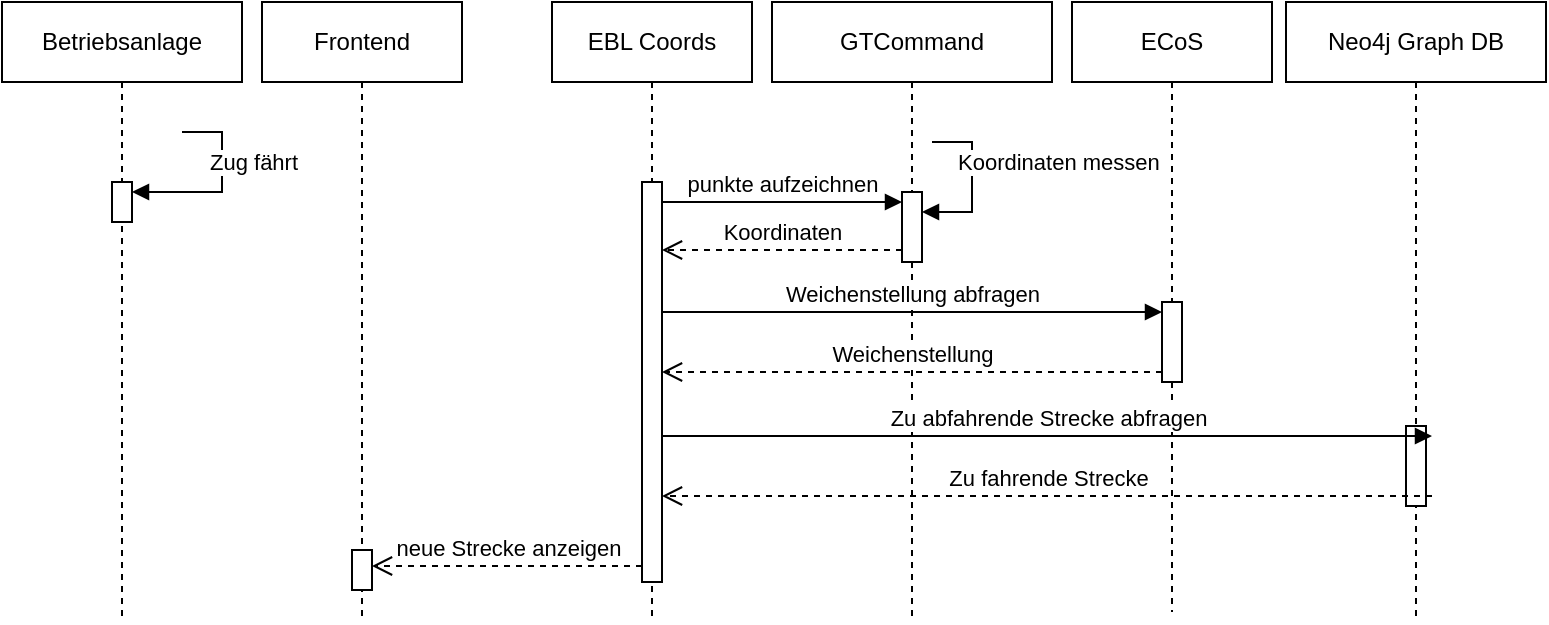 <mxfile version="23.1.8" type="github">
  <diagram name="Page-1" id="AWUMhM5HRCGWLdfMc1d9">
    <mxGraphModel dx="1176" dy="630" grid="1" gridSize="10" guides="1" tooltips="1" connect="1" arrows="1" fold="1" page="1" pageScale="1" pageWidth="850" pageHeight="1100" math="0" shadow="0">
      <root>
        <mxCell id="0" />
        <mxCell id="1" parent="0" />
        <mxCell id="7S9XfjntvtMMdYPAHYrr-1" value="Neo4j Graph DB" style="shape=umlLifeline;perimeter=lifelinePerimeter;whiteSpace=wrap;html=1;container=1;dropTarget=0;collapsible=0;recursiveResize=0;outlineConnect=0;portConstraint=eastwest;newEdgeStyle={&quot;curved&quot;:0,&quot;rounded&quot;:0};" parent="1" vertex="1">
          <mxGeometry x="652" y="5" width="130" height="310" as="geometry" />
        </mxCell>
        <mxCell id="idhhOFDxXZSViwt3V-x8-15" value="" style="html=1;points=[[0,0,0,0,5],[0,1,0,0,-5],[1,0,0,0,5],[1,1,0,0,-5]];perimeter=orthogonalPerimeter;outlineConnect=0;targetShapes=umlLifeline;portConstraint=eastwest;newEdgeStyle={&quot;curved&quot;:0,&quot;rounded&quot;:0};" vertex="1" parent="7S9XfjntvtMMdYPAHYrr-1">
          <mxGeometry x="60" y="212" width="10" height="40" as="geometry" />
        </mxCell>
        <mxCell id="7S9XfjntvtMMdYPAHYrr-3" value="EBL Coords" style="shape=umlLifeline;perimeter=lifelinePerimeter;whiteSpace=wrap;html=1;container=1;dropTarget=0;collapsible=0;recursiveResize=0;outlineConnect=0;portConstraint=eastwest;newEdgeStyle={&quot;curved&quot;:0,&quot;rounded&quot;:0};" parent="1" vertex="1">
          <mxGeometry x="285" y="5" width="100" height="310" as="geometry" />
        </mxCell>
        <mxCell id="idhhOFDxXZSViwt3V-x8-5" value="" style="html=1;points=[[0,0,0,0,5],[0,1,0,0,-5],[1,0,0,0,5],[1,1,0,0,-5]];perimeter=orthogonalPerimeter;outlineConnect=0;targetShapes=umlLifeline;portConstraint=eastwest;newEdgeStyle={&quot;curved&quot;:0,&quot;rounded&quot;:0};" vertex="1" parent="7S9XfjntvtMMdYPAHYrr-3">
          <mxGeometry x="45" y="90" width="10" height="200" as="geometry" />
        </mxCell>
        <mxCell id="7S9XfjntvtMMdYPAHYrr-14" value="Frontend" style="shape=umlLifeline;perimeter=lifelinePerimeter;whiteSpace=wrap;html=1;container=1;dropTarget=0;collapsible=0;recursiveResize=0;outlineConnect=0;portConstraint=eastwest;newEdgeStyle={&quot;curved&quot;:0,&quot;rounded&quot;:0};" parent="1" vertex="1">
          <mxGeometry x="140" y="5" width="100" height="310" as="geometry" />
        </mxCell>
        <mxCell id="idhhOFDxXZSViwt3V-x8-18" value="" style="html=1;points=[[0,0,0,0,5],[0,1,0,0,-5],[1,0,0,0,5],[1,1,0,0,-5]];perimeter=orthogonalPerimeter;outlineConnect=0;targetShapes=umlLifeline;portConstraint=eastwest;newEdgeStyle={&quot;curved&quot;:0,&quot;rounded&quot;:0};" vertex="1" parent="7S9XfjntvtMMdYPAHYrr-14">
          <mxGeometry x="45" y="274" width="10" height="20" as="geometry" />
        </mxCell>
        <mxCell id="7S9XfjntvtMMdYPAHYrr-21" value="Betriebsanlage" style="shape=umlLifeline;perimeter=lifelinePerimeter;whiteSpace=wrap;html=1;container=1;dropTarget=0;collapsible=0;recursiveResize=0;outlineConnect=0;portConstraint=eastwest;newEdgeStyle={&quot;curved&quot;:0,&quot;rounded&quot;:0};" parent="1" vertex="1">
          <mxGeometry x="10" y="5" width="120" height="310" as="geometry" />
        </mxCell>
        <mxCell id="idhhOFDxXZSViwt3V-x8-1" value="" style="html=1;points=[[0,0,0,0,5],[0,1,0,0,-5],[1,0,0,0,5],[1,1,0,0,-5]];perimeter=orthogonalPerimeter;outlineConnect=0;targetShapes=umlLifeline;portConstraint=eastwest;newEdgeStyle={&quot;curved&quot;:0,&quot;rounded&quot;:0};" vertex="1" parent="7S9XfjntvtMMdYPAHYrr-21">
          <mxGeometry x="55" y="90" width="10" height="20" as="geometry" />
        </mxCell>
        <mxCell id="idhhOFDxXZSViwt3V-x8-2" value="Zug fährt" style="html=1;align=left;spacingLeft=2;endArrow=block;rounded=0;edgeStyle=orthogonalEdgeStyle;curved=0;rounded=0;" edge="1" target="idhhOFDxXZSViwt3V-x8-1" parent="7S9XfjntvtMMdYPAHYrr-21">
          <mxGeometry x="-0.263" y="-10" relative="1" as="geometry">
            <mxPoint x="90" y="65" as="sourcePoint" />
            <Array as="points">
              <mxPoint x="110" y="65" />
              <mxPoint x="110" y="95" />
            </Array>
            <mxPoint as="offset" />
          </mxGeometry>
        </mxCell>
        <mxCell id="7S9XfjntvtMMdYPAHYrr-22" value="GTCommand" style="shape=umlLifeline;perimeter=lifelinePerimeter;whiteSpace=wrap;html=1;container=1;dropTarget=0;collapsible=0;recursiveResize=0;outlineConnect=0;portConstraint=eastwest;newEdgeStyle={&quot;curved&quot;:0,&quot;rounded&quot;:0};" parent="1" vertex="1">
          <mxGeometry x="395" y="5" width="140" height="310" as="geometry" />
        </mxCell>
        <mxCell id="idhhOFDxXZSViwt3V-x8-3" value="" style="html=1;points=[[0,0,0,0,5],[0,1,0,0,-5],[1,0,0,0,5],[1,1,0,0,-5]];perimeter=orthogonalPerimeter;outlineConnect=0;targetShapes=umlLifeline;portConstraint=eastwest;newEdgeStyle={&quot;curved&quot;:0,&quot;rounded&quot;:0};" vertex="1" parent="7S9XfjntvtMMdYPAHYrr-22">
          <mxGeometry x="65" y="95" width="10" height="35" as="geometry" />
        </mxCell>
        <mxCell id="idhhOFDxXZSViwt3V-x8-4" value="Koordinaten messen" style="html=1;align=left;spacingLeft=2;endArrow=block;rounded=0;edgeStyle=orthogonalEdgeStyle;curved=0;rounded=0;" edge="1" target="idhhOFDxXZSViwt3V-x8-3" parent="7S9XfjntvtMMdYPAHYrr-22">
          <mxGeometry x="-0.778" y="-10" relative="1" as="geometry">
            <mxPoint x="80" y="70" as="sourcePoint" />
            <Array as="points">
              <mxPoint x="100" y="70" />
              <mxPoint x="100" y="105" />
            </Array>
            <mxPoint as="offset" />
          </mxGeometry>
        </mxCell>
        <mxCell id="idhhOFDxXZSViwt3V-x8-6" value="punkte aufzeichnen" style="html=1;verticalAlign=bottom;endArrow=block;curved=0;rounded=0;" edge="1" parent="1" source="idhhOFDxXZSViwt3V-x8-5" target="idhhOFDxXZSViwt3V-x8-3">
          <mxGeometry width="80" relative="1" as="geometry">
            <mxPoint x="355" y="105" as="sourcePoint" />
            <mxPoint x="465" y="110" as="targetPoint" />
            <Array as="points">
              <mxPoint x="405" y="105" />
            </Array>
          </mxGeometry>
        </mxCell>
        <mxCell id="idhhOFDxXZSViwt3V-x8-7" value="Koordinaten" style="html=1;verticalAlign=bottom;endArrow=open;dashed=1;endSize=8;curved=0;rounded=0;" edge="1" parent="1">
          <mxGeometry relative="1" as="geometry">
            <mxPoint x="460" y="129" as="sourcePoint" />
            <mxPoint x="340" y="129" as="targetPoint" />
            <Array as="points">
              <mxPoint x="395" y="129" />
            </Array>
          </mxGeometry>
        </mxCell>
        <mxCell id="idhhOFDxXZSViwt3V-x8-11" value="ECoS" style="shape=umlLifeline;perimeter=lifelinePerimeter;whiteSpace=wrap;html=1;container=1;dropTarget=0;collapsible=0;recursiveResize=0;outlineConnect=0;portConstraint=eastwest;newEdgeStyle={&quot;curved&quot;:0,&quot;rounded&quot;:0};" vertex="1" parent="1">
          <mxGeometry x="545" y="5" width="100" height="305" as="geometry" />
        </mxCell>
        <mxCell id="idhhOFDxXZSViwt3V-x8-12" value="" style="html=1;points=[[0,0,0,0,5],[0,1,0,0,-5],[1,0,0,0,5],[1,1,0,0,-5]];perimeter=orthogonalPerimeter;outlineConnect=0;targetShapes=umlLifeline;portConstraint=eastwest;newEdgeStyle={&quot;curved&quot;:0,&quot;rounded&quot;:0};" vertex="1" parent="idhhOFDxXZSViwt3V-x8-11">
          <mxGeometry x="45" y="150" width="10" height="40" as="geometry" />
        </mxCell>
        <mxCell id="idhhOFDxXZSViwt3V-x8-14" value="Weichenstellung" style="html=1;verticalAlign=bottom;endArrow=open;dashed=1;endSize=8;curved=0;rounded=0;exitX=0;exitY=1;exitDx=0;exitDy=-5;" edge="1" source="idhhOFDxXZSViwt3V-x8-12" parent="1" target="idhhOFDxXZSViwt3V-x8-5">
          <mxGeometry relative="1" as="geometry">
            <mxPoint x="520" y="230" as="targetPoint" />
          </mxGeometry>
        </mxCell>
        <mxCell id="idhhOFDxXZSViwt3V-x8-13" value="Weichenstellung abfragen" style="html=1;verticalAlign=bottom;endArrow=block;curved=0;rounded=0;" edge="1" parent="1">
          <mxGeometry relative="1" as="geometry">
            <mxPoint x="340" y="160" as="sourcePoint" />
            <mxPoint x="590" y="160" as="targetPoint" />
          </mxGeometry>
        </mxCell>
        <mxCell id="idhhOFDxXZSViwt3V-x8-17" value="Zu fahrende Strecke" style="html=1;verticalAlign=bottom;endArrow=open;dashed=1;endSize=8;curved=0;rounded=0;" edge="1" parent="1">
          <mxGeometry relative="1" as="geometry">
            <mxPoint x="340" y="252" as="targetPoint" />
            <mxPoint x="725" y="252" as="sourcePoint" />
          </mxGeometry>
        </mxCell>
        <mxCell id="idhhOFDxXZSViwt3V-x8-16" value="Zu abfahrende Strecke abfragen" style="html=1;verticalAlign=bottom;endArrow=block;curved=0;rounded=0;" edge="1" parent="1">
          <mxGeometry relative="1" as="geometry">
            <mxPoint x="340" y="222" as="sourcePoint" />
            <mxPoint x="725" y="222" as="targetPoint" />
            <Array as="points">
              <mxPoint x="535" y="222" />
            </Array>
          </mxGeometry>
        </mxCell>
        <mxCell id="idhhOFDxXZSViwt3V-x8-19" value="neue Strecke anzeigen" style="html=1;verticalAlign=bottom;endArrow=open;dashed=1;endSize=8;curved=0;rounded=0;" edge="1" parent="1" target="idhhOFDxXZSViwt3V-x8-18">
          <mxGeometry relative="1" as="geometry">
            <mxPoint x="330" y="287" as="sourcePoint" />
            <mxPoint x="230" y="290" as="targetPoint" />
          </mxGeometry>
        </mxCell>
      </root>
    </mxGraphModel>
  </diagram>
</mxfile>
